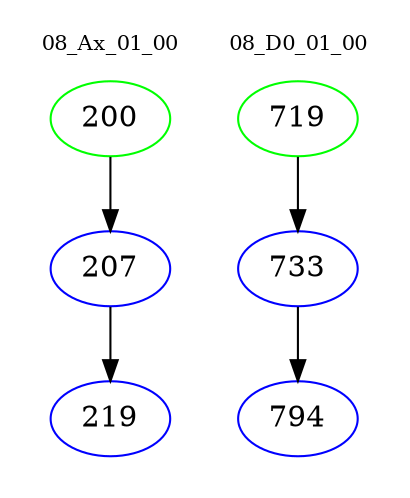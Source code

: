 digraph{
subgraph cluster_0 {
color = white
label = "08_Ax_01_00";
fontsize=10;
T0_200 [label="200", color="green"]
T0_200 -> T0_207 [color="black"]
T0_207 [label="207", color="blue"]
T0_207 -> T0_219 [color="black"]
T0_219 [label="219", color="blue"]
}
subgraph cluster_1 {
color = white
label = "08_D0_01_00";
fontsize=10;
T1_719 [label="719", color="green"]
T1_719 -> T1_733 [color="black"]
T1_733 [label="733", color="blue"]
T1_733 -> T1_794 [color="black"]
T1_794 [label="794", color="blue"]
}
}
